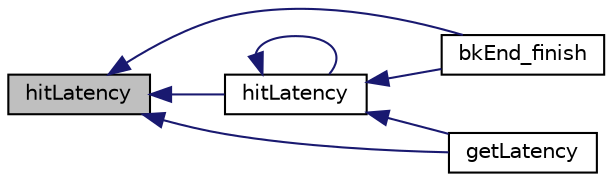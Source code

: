 digraph G
{
  edge [fontname="Helvetica",fontsize="10",labelfontname="Helvetica",labelfontsize="10"];
  node [fontname="Helvetica",fontsize="10",shape=record];
  rankdir=LR;
  Node1 [label="hitLatency",height=0.2,width=0.4,color="black", fillcolor="grey75", style="filled" fontcolor="black"];
  Node1 -> Node2 [dir=back,color="midnightblue",fontsize="10",style="solid",fontname="Helvetica"];
  Node2 [label="bkEnd_finish",height=0.2,width=0.4,color="black", fillcolor="white", style="filled",URL="$bkEnd_8h.html#af34e8aea898d89ab4f271696b1c9ab8b"];
  Node1 -> Node3 [dir=back,color="midnightblue",fontsize="10",style="solid",fontname="Helvetica"];
  Node3 [label="getLatency",height=0.2,width=0.4,color="black", fillcolor="white", style="filled",URL="$latency_8h.html#a2dd42eb14b37a46fdb7db711045a10bb"];
  Node1 -> Node4 [dir=back,color="midnightblue",fontsize="10",style="solid",fontname="Helvetica"];
  Node4 [label="hitLatency",height=0.2,width=0.4,color="black", fillcolor="white", style="filled",URL="$latency_8h.html#a80ed63139b2bc6c0549c9a133e9c41aa"];
  Node4 -> Node2 [dir=back,color="midnightblue",fontsize="10",style="solid",fontname="Helvetica"];
  Node4 -> Node3 [dir=back,color="midnightblue",fontsize="10",style="solid",fontname="Helvetica"];
  Node4 -> Node4 [dir=back,color="midnightblue",fontsize="10",style="solid",fontname="Helvetica"];
}
